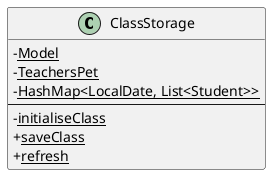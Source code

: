 @startuml
skinparam classAttributeIconSize 0

class ClassStorage {
- <u>Model</u>
- <u>TeachersPet</u>
- <u>HashMap<LocalDate, List<Student>></u>
--
- <u>initialiseClass</u>
+ <u>saveClass</u>
+ <u>refresh</u>
}
@enduml
